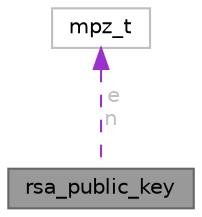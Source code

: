digraph "rsa_public_key"
{
 // LATEX_PDF_SIZE
  bgcolor="transparent";
  edge [fontname=Helvetica,fontsize=10,labelfontname=Helvetica,labelfontsize=10];
  node [fontname=Helvetica,fontsize=10,shape=box,height=0.2,width=0.4];
  Node1 [id="Node000001",label="rsa_public_key",height=0.2,width=0.4,color="gray40", fillcolor="grey60", style="filled", fontcolor="black",tooltip=" "];
  Node2 -> Node1 [id="edge1_Node000001_Node000002",dir="back",color="darkorchid3",style="dashed",tooltip=" ",label=" e\nn",fontcolor="grey" ];
  Node2 [id="Node000002",label="mpz_t",height=0.2,width=0.4,color="grey75", fillcolor="white", style="filled",URL="$a00806.html",tooltip=" "];
}
